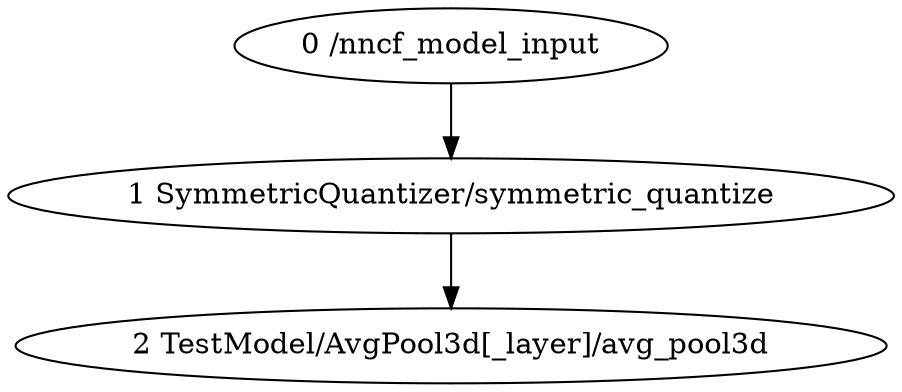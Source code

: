 strict digraph  {
"0 /nncf_model_input" [id=0, scope="", type=nncf_model_input];
"1 SymmetricQuantizer/symmetric_quantize" [id=1, scope=SymmetricQuantizer, type=symmetric_quantize];
"2 TestModel/AvgPool3d[_layer]/avg_pool3d" [id=2, scope="TestModel/AvgPool3d[_layer]", type=avg_pool3d];
"0 /nncf_model_input" -> "1 SymmetricQuantizer/symmetric_quantize";
"1 SymmetricQuantizer/symmetric_quantize" -> "2 TestModel/AvgPool3d[_layer]/avg_pool3d";
}
